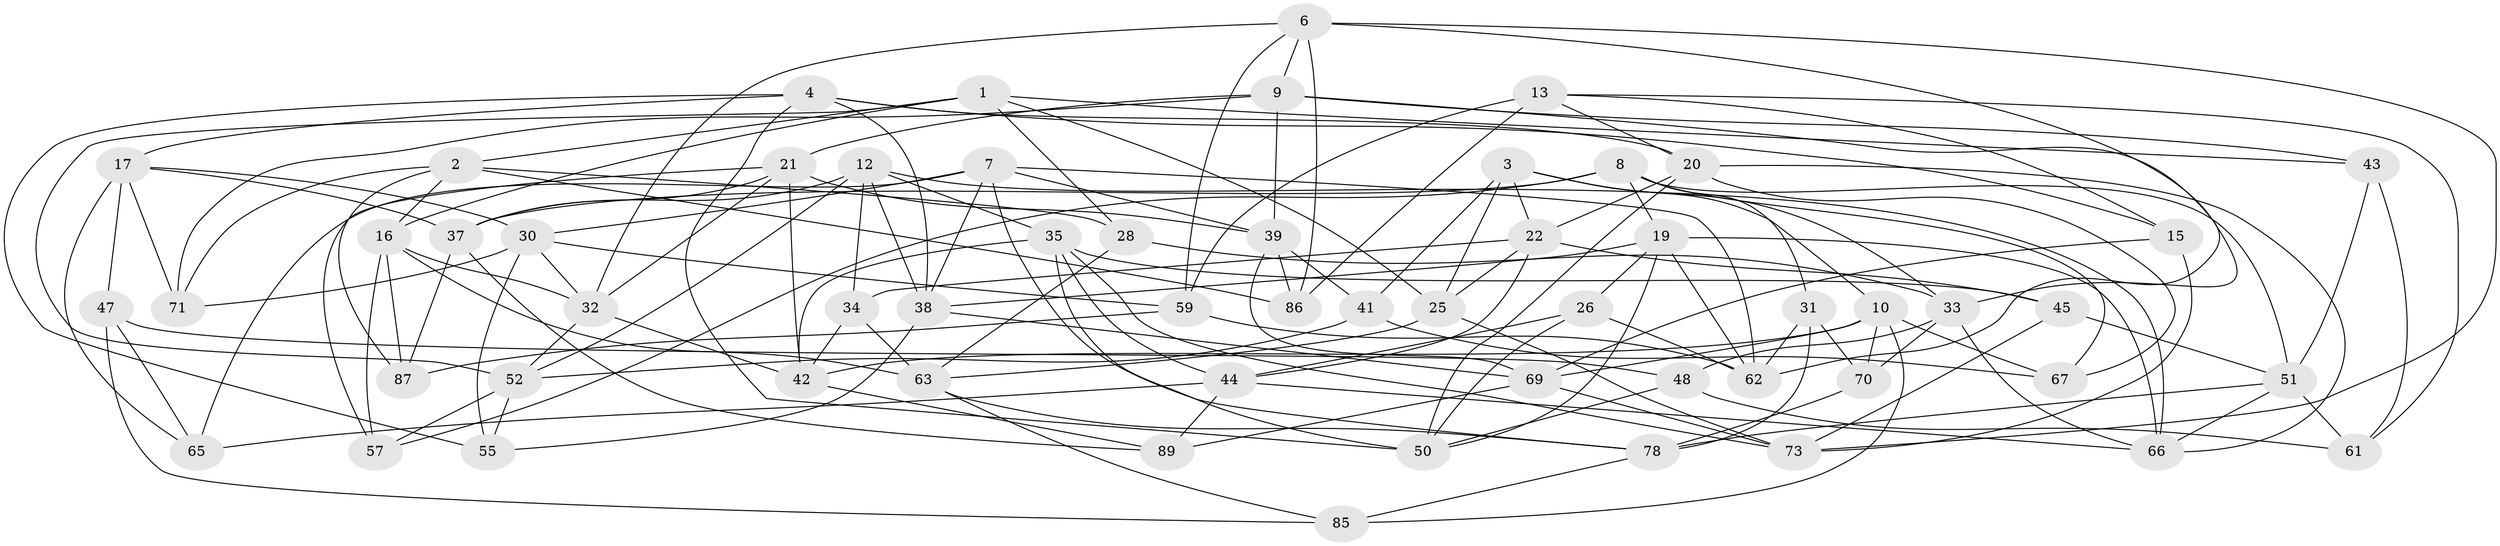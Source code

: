 // Generated by graph-tools (version 1.1) at 2025/52/02/27/25 19:52:34]
// undirected, 58 vertices, 151 edges
graph export_dot {
graph [start="1"]
  node [color=gray90,style=filled];
  1 [super="+27"];
  2 [super="+11"];
  3 [super="+75"];
  4 [super="+5"];
  6 [super="+14"];
  7 [super="+58"];
  8 [super="+46"];
  9 [super="+80"];
  10 [super="+88"];
  12 [super="+24"];
  13 [super="+40"];
  15;
  16 [super="+91"];
  17 [super="+18"];
  19 [super="+36"];
  20 [super="+83"];
  21 [super="+29"];
  22 [super="+23"];
  25 [super="+64"];
  26;
  28;
  30 [super="+56"];
  31;
  32 [super="+49"];
  33 [super="+92"];
  34;
  35 [super="+82"];
  37 [super="+72"];
  38 [super="+53"];
  39 [super="+76"];
  41;
  42 [super="+77"];
  43;
  44 [super="+54"];
  45;
  47;
  48;
  50 [super="+95"];
  51 [super="+90"];
  52 [super="+94"];
  55;
  57;
  59 [super="+60"];
  61;
  62 [super="+68"];
  63 [super="+74"];
  65;
  66 [super="+81"];
  67;
  69 [super="+84"];
  70;
  71;
  73 [super="+93"];
  78 [super="+79"];
  85;
  86;
  87;
  89;
  1 -- 52;
  1 -- 16;
  1 -- 25;
  1 -- 2;
  1 -- 43;
  1 -- 28;
  2 -- 86;
  2 -- 87;
  2 -- 16;
  2 -- 28;
  2 -- 71;
  3 -- 22;
  3 -- 33;
  3 -- 10;
  3 -- 41;
  3 -- 25 [weight=2];
  4 -- 15;
  4 -- 20;
  4 -- 17;
  4 -- 50;
  4 -- 38;
  4 -- 55;
  6 -- 33;
  6 -- 86;
  6 -- 73;
  6 -- 59;
  6 -- 32;
  6 -- 9;
  7 -- 38;
  7 -- 62;
  7 -- 65;
  7 -- 78;
  7 -- 39;
  7 -- 30;
  8 -- 37;
  8 -- 19;
  8 -- 57;
  8 -- 67;
  8 -- 31;
  8 -- 51;
  9 -- 43;
  9 -- 71;
  9 -- 21;
  9 -- 62;
  9 -- 39;
  10 -- 85;
  10 -- 67;
  10 -- 69;
  10 -- 70;
  10 -- 42;
  12 -- 38;
  12 -- 34;
  12 -- 35;
  12 -- 66;
  12 -- 37;
  12 -- 52;
  13 -- 86;
  13 -- 59 [weight=2];
  13 -- 61;
  13 -- 15;
  13 -- 20;
  15 -- 69;
  15 -- 73;
  16 -- 57;
  16 -- 32;
  16 -- 87;
  16 -- 63;
  17 -- 65;
  17 -- 71;
  17 -- 30;
  17 -- 47;
  17 -- 37;
  19 -- 26;
  19 -- 50;
  19 -- 62;
  19 -- 38;
  19 -- 66;
  20 -- 50;
  20 -- 67;
  20 -- 66;
  20 -- 22;
  21 -- 42;
  21 -- 37;
  21 -- 39;
  21 -- 57;
  21 -- 32;
  22 -- 34;
  22 -- 44;
  22 -- 45;
  22 -- 25;
  25 -- 63;
  25 -- 73;
  26 -- 44;
  26 -- 62;
  26 -- 50;
  28 -- 33;
  28 -- 63;
  30 -- 71;
  30 -- 32;
  30 -- 59;
  30 -- 55;
  31 -- 62;
  31 -- 70;
  31 -- 78;
  32 -- 42;
  32 -- 52;
  33 -- 48;
  33 -- 70;
  33 -- 66;
  34 -- 42;
  34 -- 63;
  35 -- 45;
  35 -- 44;
  35 -- 42;
  35 -- 73;
  35 -- 50;
  37 -- 89;
  37 -- 87;
  38 -- 69;
  38 -- 55;
  39 -- 86;
  39 -- 41;
  39 -- 69;
  41 -- 67;
  41 -- 52;
  42 -- 89;
  43 -- 61;
  43 -- 51;
  44 -- 65;
  44 -- 89;
  44 -- 66;
  45 -- 73;
  45 -- 51;
  47 -- 85;
  47 -- 48;
  47 -- 65;
  48 -- 61;
  48 -- 50;
  51 -- 78;
  51 -- 61;
  51 -- 66;
  52 -- 57;
  52 -- 55;
  59 -- 62;
  59 -- 87;
  63 -- 85;
  63 -- 78;
  69 -- 89;
  69 -- 73;
  70 -- 78;
  78 -- 85;
}
